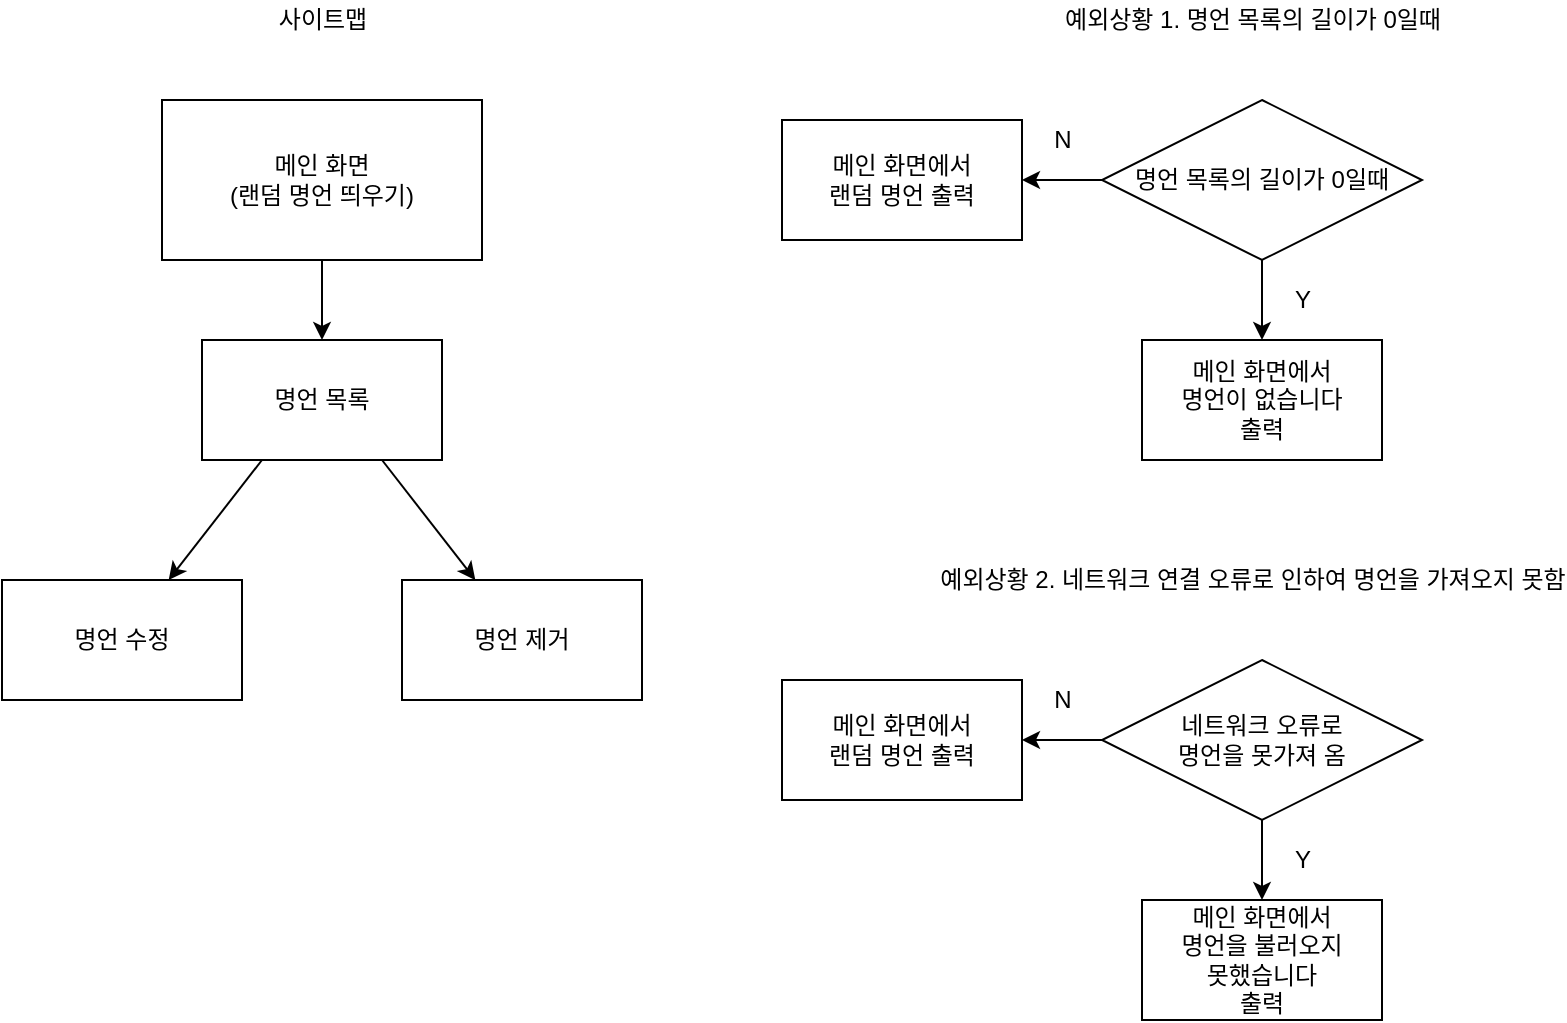 <mxfile>
    <diagram id="B72jt4DuuR0h1J_GcKBN" name="페이지-1">
        <mxGraphModel dx="1107" dy="462" grid="1" gridSize="10" guides="1" tooltips="1" connect="1" arrows="1" fold="1" page="1" pageScale="1" pageWidth="827" pageHeight="1169" math="0" shadow="0">
            <root>
                <mxCell id="0"/>
                <mxCell id="1" parent="0"/>
                <mxCell id="3" style="edgeStyle=none;html=1;" edge="1" parent="1" source="2" target="4">
                    <mxGeometry relative="1" as="geometry">
                        <mxPoint x="170" y="200" as="targetPoint"/>
                    </mxGeometry>
                </mxCell>
                <mxCell id="2" value="메인 화면&lt;br&gt;(랜덤 명언 띄우기)" style="rounded=0;whiteSpace=wrap;html=1;" vertex="1" parent="1">
                    <mxGeometry x="90" y="80" width="160" height="80" as="geometry"/>
                </mxCell>
                <mxCell id="5" style="edgeStyle=none;html=1;exitX=0.25;exitY=1;exitDx=0;exitDy=0;" edge="1" parent="1" source="4" target="6">
                    <mxGeometry relative="1" as="geometry">
                        <mxPoint x="90" y="320" as="targetPoint"/>
                    </mxGeometry>
                </mxCell>
                <mxCell id="7" style="edgeStyle=none;html=1;exitX=0.75;exitY=1;exitDx=0;exitDy=0;" edge="1" parent="1" source="4" target="8">
                    <mxGeometry relative="1" as="geometry">
                        <mxPoint x="250" y="320" as="targetPoint"/>
                    </mxGeometry>
                </mxCell>
                <mxCell id="4" value="명언 목록" style="rounded=0;whiteSpace=wrap;html=1;" vertex="1" parent="1">
                    <mxGeometry x="110" y="200" width="120" height="60" as="geometry"/>
                </mxCell>
                <mxCell id="6" value="명언 수정" style="rounded=0;whiteSpace=wrap;html=1;" vertex="1" parent="1">
                    <mxGeometry x="10" y="320" width="120" height="60" as="geometry"/>
                </mxCell>
                <mxCell id="8" value="명언 제거" style="rounded=0;whiteSpace=wrap;html=1;" vertex="1" parent="1">
                    <mxGeometry x="210" y="320" width="120" height="60" as="geometry"/>
                </mxCell>
                <mxCell id="9" value="사이트맵" style="text;html=1;align=center;verticalAlign=middle;resizable=0;points=[];autosize=1;strokeColor=none;fillColor=none;" vertex="1" parent="1">
                    <mxGeometry x="140" y="30" width="60" height="20" as="geometry"/>
                </mxCell>
                <mxCell id="10" value="예외상황 1. 명언 목록의 길이가 0일때" style="text;html=1;align=center;verticalAlign=middle;resizable=0;points=[];autosize=1;strokeColor=none;fillColor=none;" vertex="1" parent="1">
                    <mxGeometry x="540" y="30" width="190" height="20" as="geometry"/>
                </mxCell>
                <mxCell id="12" style="edgeStyle=none;html=1;exitX=0;exitY=0.5;exitDx=0;exitDy=0;" edge="1" parent="1" source="11" target="13">
                    <mxGeometry relative="1" as="geometry">
                        <mxPoint x="520" y="120" as="targetPoint"/>
                    </mxGeometry>
                </mxCell>
                <mxCell id="16" style="edgeStyle=none;html=1;exitX=0.5;exitY=1;exitDx=0;exitDy=0;" edge="1" parent="1" source="11" target="17">
                    <mxGeometry relative="1" as="geometry">
                        <mxPoint x="640" y="200" as="targetPoint"/>
                    </mxGeometry>
                </mxCell>
                <mxCell id="11" value="명언 목록의 길이가 0일때" style="rhombus;whiteSpace=wrap;html=1;" vertex="1" parent="1">
                    <mxGeometry x="560" y="80" width="160" height="80" as="geometry"/>
                </mxCell>
                <mxCell id="13" value="메인 화면에서&lt;br&gt;랜덤 명언 출력" style="rounded=0;whiteSpace=wrap;html=1;" vertex="1" parent="1">
                    <mxGeometry x="400" y="90" width="120" height="60" as="geometry"/>
                </mxCell>
                <mxCell id="14" value="N" style="text;html=1;align=center;verticalAlign=middle;resizable=0;points=[];autosize=1;strokeColor=none;fillColor=none;" vertex="1" parent="1">
                    <mxGeometry x="530" y="90" width="20" height="20" as="geometry"/>
                </mxCell>
                <mxCell id="15" value="Y" style="text;html=1;align=center;verticalAlign=middle;resizable=0;points=[];autosize=1;strokeColor=none;fillColor=none;" vertex="1" parent="1">
                    <mxGeometry x="650" y="170" width="20" height="20" as="geometry"/>
                </mxCell>
                <mxCell id="17" value="메인 화면에서&lt;br&gt;명언이 없습니다&lt;br&gt;출력" style="rounded=0;whiteSpace=wrap;html=1;" vertex="1" parent="1">
                    <mxGeometry x="580" y="200" width="120" height="60" as="geometry"/>
                </mxCell>
                <mxCell id="18" value="예외상황 2. 네트워크 연결 오류로 인하여 명언을 가져오지 못함" style="text;html=1;align=center;verticalAlign=middle;resizable=0;points=[];autosize=1;strokeColor=none;fillColor=none;" vertex="1" parent="1">
                    <mxGeometry x="480" y="310" width="310" height="20" as="geometry"/>
                </mxCell>
                <mxCell id="19" style="edgeStyle=none;html=1;exitX=0;exitY=0.5;exitDx=0;exitDy=0;" edge="1" parent="1" source="21" target="22">
                    <mxGeometry relative="1" as="geometry">
                        <mxPoint x="520" y="400" as="targetPoint"/>
                    </mxGeometry>
                </mxCell>
                <mxCell id="20" style="edgeStyle=none;html=1;exitX=0.5;exitY=1;exitDx=0;exitDy=0;" edge="1" parent="1" source="21" target="25">
                    <mxGeometry relative="1" as="geometry">
                        <mxPoint x="640" y="480" as="targetPoint"/>
                    </mxGeometry>
                </mxCell>
                <mxCell id="21" value="네트워크 오류로&lt;br&gt;명언을 못가져 옴" style="rhombus;whiteSpace=wrap;html=1;" vertex="1" parent="1">
                    <mxGeometry x="560" y="360" width="160" height="80" as="geometry"/>
                </mxCell>
                <mxCell id="22" value="메인 화면에서&lt;br&gt;랜덤 명언 출력" style="rounded=0;whiteSpace=wrap;html=1;" vertex="1" parent="1">
                    <mxGeometry x="400" y="370" width="120" height="60" as="geometry"/>
                </mxCell>
                <mxCell id="23" value="N" style="text;html=1;align=center;verticalAlign=middle;resizable=0;points=[];autosize=1;strokeColor=none;fillColor=none;" vertex="1" parent="1">
                    <mxGeometry x="530" y="370" width="20" height="20" as="geometry"/>
                </mxCell>
                <mxCell id="24" value="Y" style="text;html=1;align=center;verticalAlign=middle;resizable=0;points=[];autosize=1;strokeColor=none;fillColor=none;" vertex="1" parent="1">
                    <mxGeometry x="650" y="450" width="20" height="20" as="geometry"/>
                </mxCell>
                <mxCell id="25" value="메인 화면에서&lt;br&gt;명언을 불러오지 &lt;br&gt;못했습니다&lt;br&gt;출력" style="rounded=0;whiteSpace=wrap;html=1;" vertex="1" parent="1">
                    <mxGeometry x="580" y="480" width="120" height="60" as="geometry"/>
                </mxCell>
            </root>
        </mxGraphModel>
    </diagram>
</mxfile>